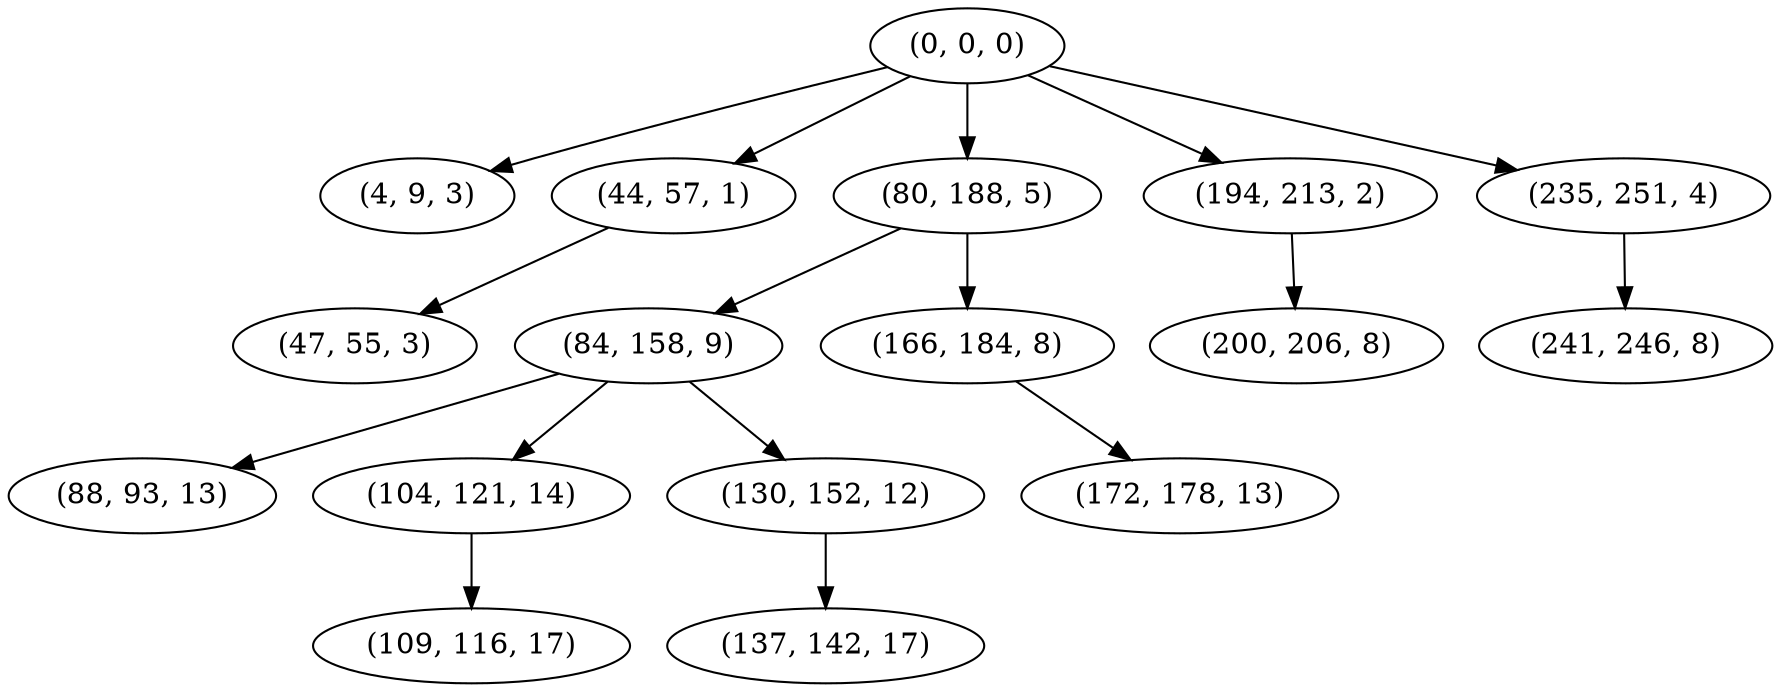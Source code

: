 digraph tree {
    "(0, 0, 0)";
    "(4, 9, 3)";
    "(44, 57, 1)";
    "(47, 55, 3)";
    "(80, 188, 5)";
    "(84, 158, 9)";
    "(88, 93, 13)";
    "(104, 121, 14)";
    "(109, 116, 17)";
    "(130, 152, 12)";
    "(137, 142, 17)";
    "(166, 184, 8)";
    "(172, 178, 13)";
    "(194, 213, 2)";
    "(200, 206, 8)";
    "(235, 251, 4)";
    "(241, 246, 8)";
    "(0, 0, 0)" -> "(4, 9, 3)";
    "(0, 0, 0)" -> "(44, 57, 1)";
    "(0, 0, 0)" -> "(80, 188, 5)";
    "(0, 0, 0)" -> "(194, 213, 2)";
    "(0, 0, 0)" -> "(235, 251, 4)";
    "(44, 57, 1)" -> "(47, 55, 3)";
    "(80, 188, 5)" -> "(84, 158, 9)";
    "(80, 188, 5)" -> "(166, 184, 8)";
    "(84, 158, 9)" -> "(88, 93, 13)";
    "(84, 158, 9)" -> "(104, 121, 14)";
    "(84, 158, 9)" -> "(130, 152, 12)";
    "(104, 121, 14)" -> "(109, 116, 17)";
    "(130, 152, 12)" -> "(137, 142, 17)";
    "(166, 184, 8)" -> "(172, 178, 13)";
    "(194, 213, 2)" -> "(200, 206, 8)";
    "(235, 251, 4)" -> "(241, 246, 8)";
}
